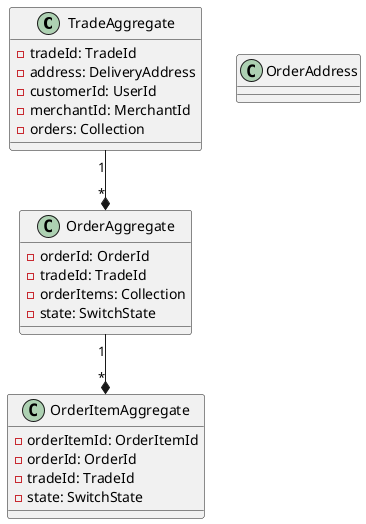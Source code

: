 @startuml 订单管理

class TradeAggregate {
    - tradeId: TradeId
    - address: DeliveryAddress
    - customerId: UserId
    - merchantId: MerchantId
    - orders: Collection
}
class OrderAggregate {
    - orderId: OrderId
    - tradeId: TradeId
    - orderItems: Collection
    - state: SwitchState
}
class OrderItemAggregate {
    - orderItemId: OrderItemId
    - orderId: OrderId
    - tradeId: TradeId
    - state: SwitchState
}

class OrderAddress {
}

TradeAggregate "1"--*"*" OrderAggregate
OrderAggregate "1"--*"*" OrderItemAggregate

@enduml